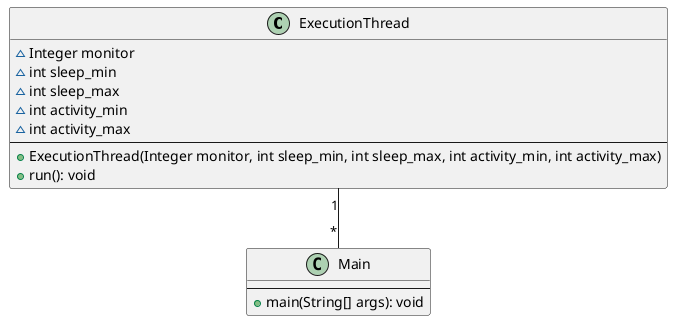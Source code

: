 @startuml

class ExecutionThread {
    ~ Integer monitor
    ~ int sleep_min
    ~ int sleep_max
    ~ int activity_min
    ~ int activity_max
    --
    + ExecutionThread(Integer monitor, int sleep_min, int sleep_max, int activity_min, int activity_max)
    + run(): void
}

class Main {
    --
    + main(String[] args): void
}

ExecutionThread "1" -- "*" Main

@enduml

